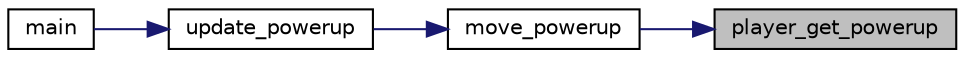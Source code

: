 digraph "player_get_powerup"
{
 // LATEX_PDF_SIZE
  edge [fontname="Helvetica",fontsize="10",labelfontname="Helvetica",labelfontsize="10"];
  node [fontname="Helvetica",fontsize="10",shape=record];
  rankdir="RL";
  Node1 [label="player_get_powerup",height=0.2,width=0.4,color="black", fillcolor="grey75", style="filled", fontcolor="black",tooltip="Function that give the powerup to the player."];
  Node1 -> Node2 [dir="back",color="midnightblue",fontsize="10",style="solid",fontname="Helvetica"];
  Node2 [label="move_powerup",height=0.2,width=0.4,color="black", fillcolor="white", style="filled",URL="$powerup_8h.html#a8c62355df7ae99d0d958ebada9994bd8",tooltip="Function that move the powerup."];
  Node2 -> Node3 [dir="back",color="midnightblue",fontsize="10",style="solid",fontname="Helvetica"];
  Node3 [label="update_powerup",height=0.2,width=0.4,color="black", fillcolor="white", style="filled",URL="$main_8c.html#a85a8b9c08bab86b80e9584d5845b6a06",tooltip="Function that do the actions on the powerup like move it, draw it."];
  Node3 -> Node4 [dir="back",color="midnightblue",fontsize="10",style="solid",fontname="Helvetica"];
  Node4 [label="main",height=0.2,width=0.4,color="black", fillcolor="white", style="filled",URL="$main_8c.html#abf9e6b7e6f15df4b525a2e7705ba3089",tooltip="Main function of the project contain the game loop."];
}
